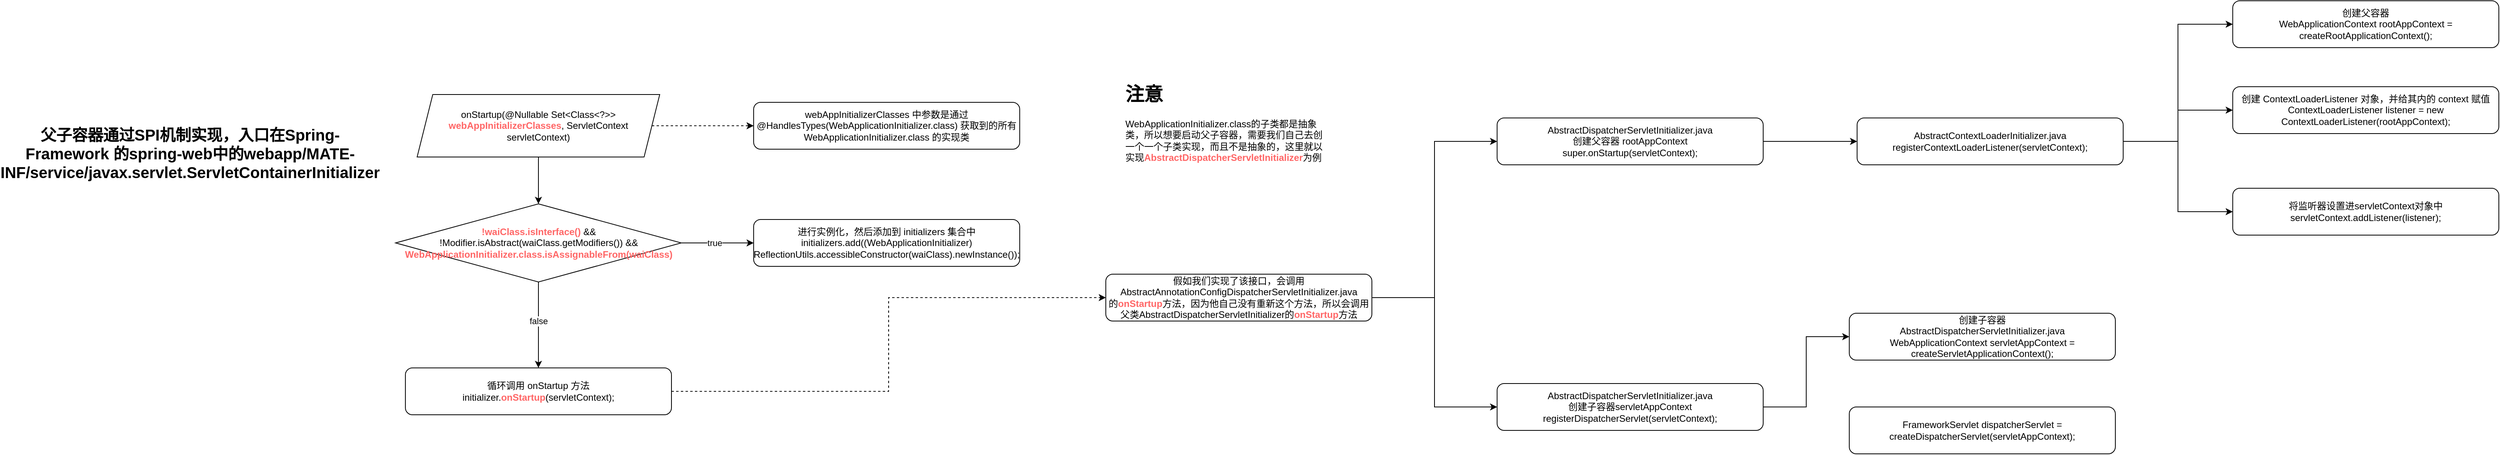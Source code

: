 <mxfile version="16.1.2" type="github">
  <diagram id="70LiV7wz0bi2Di8q39UR" name="第 1 页">
    <mxGraphModel dx="1051" dy="3967" grid="1" gridSize="10" guides="1" tooltips="1" connect="1" arrows="1" fold="1" page="1" pageScale="1" pageWidth="2339" pageHeight="3300" math="0" shadow="0">
      <root>
        <mxCell id="0" />
        <mxCell id="1" parent="0" />
        <mxCell id="CxRJg8WJ5stTx7T4FeH7-5" style="edgeStyle=orthogonalEdgeStyle;rounded=0;orthogonalLoop=1;jettySize=auto;html=1;exitX=1;exitY=0.5;exitDx=0;exitDy=0;fontColor=#FF6666;dashed=1;" edge="1" parent="1" source="CxRJg8WJ5stTx7T4FeH7-1" target="CxRJg8WJ5stTx7T4FeH7-4">
          <mxGeometry relative="1" as="geometry" />
        </mxCell>
        <mxCell id="CxRJg8WJ5stTx7T4FeH7-7" style="edgeStyle=orthogonalEdgeStyle;rounded=0;orthogonalLoop=1;jettySize=auto;html=1;exitX=0.5;exitY=1;exitDx=0;exitDy=0;fontColor=#000000;" edge="1" parent="1" source="CxRJg8WJ5stTx7T4FeH7-1" target="CxRJg8WJ5stTx7T4FeH7-6">
          <mxGeometry relative="1" as="geometry" />
        </mxCell>
        <mxCell id="CxRJg8WJ5stTx7T4FeH7-1" value="onStartup(@Nullable Set&amp;lt;Class&amp;lt;?&amp;gt;&amp;gt; &lt;b&gt;&lt;font color=&quot;#ff6666&quot;&gt;webAppInitializerClasses&lt;/font&gt;&lt;/b&gt;, ServletContext servletContext)" style="shape=parallelogram;perimeter=parallelogramPerimeter;whiteSpace=wrap;html=1;fixedSize=1;" vertex="1" parent="1">
          <mxGeometry x="570" y="80" width="310" height="80" as="geometry" />
        </mxCell>
        <mxCell id="CxRJg8WJ5stTx7T4FeH7-3" value="&lt;b&gt;&lt;font style=&quot;font-size: 20px&quot;&gt;父子容器通过SPI机制实现，入口在Spring-Framework 的spring-web中的webapp/MATE-INF/service/javax.servlet.ServletContainerInitializer&lt;/font&gt;&lt;/b&gt;" style="text;html=1;strokeColor=none;fillColor=none;align=center;verticalAlign=middle;whiteSpace=wrap;rounded=0;" vertex="1" parent="1">
          <mxGeometry x="40" y="30" width="480" height="250" as="geometry" />
        </mxCell>
        <mxCell id="CxRJg8WJ5stTx7T4FeH7-4" value="&lt;font color=&quot;#000000&quot;&gt;webAppInitializerClasses 中参数是通过 @HandlesTypes(WebApplicationInitializer.class) 获取到的所有 WebApplicationInitializer.class 的实现类&lt;/font&gt;" style="rounded=1;whiteSpace=wrap;html=1;fontColor=#FF6666;" vertex="1" parent="1">
          <mxGeometry x="1000" y="90" width="340" height="60" as="geometry" />
        </mxCell>
        <mxCell id="CxRJg8WJ5stTx7T4FeH7-10" style="edgeStyle=orthogonalEdgeStyle;rounded=0;orthogonalLoop=1;jettySize=auto;html=1;exitX=1;exitY=0.5;exitDx=0;exitDy=0;fontColor=#000000;" edge="1" parent="1" source="CxRJg8WJ5stTx7T4FeH7-6" target="CxRJg8WJ5stTx7T4FeH7-9">
          <mxGeometry relative="1" as="geometry" />
        </mxCell>
        <mxCell id="CxRJg8WJ5stTx7T4FeH7-11" value="true" style="edgeLabel;html=1;align=center;verticalAlign=middle;resizable=0;points=[];fontColor=#000000;" vertex="1" connectable="0" parent="CxRJg8WJ5stTx7T4FeH7-10">
          <mxGeometry x="-0.232" y="-2" relative="1" as="geometry">
            <mxPoint x="7" y="-2" as="offset" />
          </mxGeometry>
        </mxCell>
        <mxCell id="CxRJg8WJ5stTx7T4FeH7-13" style="edgeStyle=orthogonalEdgeStyle;rounded=0;orthogonalLoop=1;jettySize=auto;html=1;exitX=0.5;exitY=1;exitDx=0;exitDy=0;fontColor=#000000;" edge="1" parent="1" source="CxRJg8WJ5stTx7T4FeH7-6" target="CxRJg8WJ5stTx7T4FeH7-12">
          <mxGeometry relative="1" as="geometry" />
        </mxCell>
        <mxCell id="CxRJg8WJ5stTx7T4FeH7-14" value="false" style="edgeLabel;html=1;align=center;verticalAlign=middle;resizable=0;points=[];fontColor=#000000;" vertex="1" connectable="0" parent="CxRJg8WJ5stTx7T4FeH7-13">
          <mxGeometry x="-0.091" relative="1" as="geometry">
            <mxPoint as="offset" />
          </mxGeometry>
        </mxCell>
        <mxCell id="CxRJg8WJ5stTx7T4FeH7-6" value="&lt;b&gt;!waiClass.isInterface() &lt;/b&gt;&lt;font color=&quot;#000000&quot;&gt;&amp;amp;&amp;amp; !Modifier.isAbstract(waiClass.getModifiers()) &amp;amp;&amp;amp;&lt;/font&gt;&lt;br&gt;&lt;b&gt;WebApplicationInitializer.class.isAssignableFrom(waiClass)&lt;/b&gt;" style="rhombus;whiteSpace=wrap;html=1;fontColor=#FF6666;" vertex="1" parent="1">
          <mxGeometry x="542.5" y="220" width="365" height="100" as="geometry" />
        </mxCell>
        <mxCell id="CxRJg8WJ5stTx7T4FeH7-9" value="&lt;font color=&quot;#000000&quot;&gt;进行实例化，然后添加到 initializers 集合中&lt;br&gt;&lt;/font&gt;&lt;div&gt;&lt;font color=&quot;#000000&quot;&gt;initializers.add((WebApplicationInitializer)&lt;/font&gt;&lt;/div&gt;&lt;div&gt;&lt;font color=&quot;#000000&quot;&gt;&lt;span&gt;								&lt;/span&gt;ReflectionUtils.accessibleConstructor(waiClass).newInstance());&lt;/font&gt;&lt;/div&gt;" style="rounded=1;whiteSpace=wrap;html=1;fontColor=#FF6666;" vertex="1" parent="1">
          <mxGeometry x="1000" y="240" width="340" height="60" as="geometry" />
        </mxCell>
        <mxCell id="CxRJg8WJ5stTx7T4FeH7-18" style="edgeStyle=orthogonalEdgeStyle;rounded=0;orthogonalLoop=1;jettySize=auto;html=1;exitX=1;exitY=0.5;exitDx=0;exitDy=0;entryX=0;entryY=0.5;entryDx=0;entryDy=0;fontSize=20;fontColor=#FF6666;dashed=1;" edge="1" parent="1" source="CxRJg8WJ5stTx7T4FeH7-12" target="CxRJg8WJ5stTx7T4FeH7-17">
          <mxGeometry relative="1" as="geometry" />
        </mxCell>
        <mxCell id="CxRJg8WJ5stTx7T4FeH7-12" value="&lt;div&gt;&lt;font color=&quot;#000000&quot;&gt;循环调用 onStartup 方法&lt;/font&gt;&lt;/div&gt;&lt;div&gt;&lt;span style=&quot;color: rgb(0 , 0 , 0)&quot;&gt;			&lt;/span&gt;&lt;font color=&quot;#000000&quot;&gt;initializer.&lt;/font&gt;&lt;b&gt;onStartup&lt;/b&gt;&lt;font color=&quot;#000000&quot;&gt;(servletContext);&lt;/font&gt;&lt;/div&gt;" style="rounded=1;whiteSpace=wrap;html=1;fontColor=#FF6666;" vertex="1" parent="1">
          <mxGeometry x="555" y="430" width="340" height="60" as="geometry" />
        </mxCell>
        <mxCell id="CxRJg8WJ5stTx7T4FeH7-16" value="&lt;h1&gt;&lt;font color=&quot;#000000&quot;&gt;注意&lt;/font&gt;&lt;/h1&gt;&lt;p&gt;&lt;font color=&quot;#000000&quot;&gt;WebApplicationInitializer.class的子类都是抽象类，所以想要启动父子容器，需要我们自己去创一个一个子类实现，而且不是抽象的，这里就以实现&lt;/font&gt;&lt;b&gt;AbstractDispatcherServletInitializer&lt;/b&gt;&lt;font color=&quot;#000000&quot;&gt;为例&lt;/font&gt;&lt;br&gt;&lt;/p&gt;" style="text;html=1;strokeColor=none;fillColor=none;spacing=5;spacingTop=-20;whiteSpace=wrap;overflow=hidden;rounded=0;fontColor=#FF6666;" vertex="1" parent="1">
          <mxGeometry x="1470" y="60" width="270" height="120" as="geometry" />
        </mxCell>
        <mxCell id="CxRJg8WJ5stTx7T4FeH7-21" style="edgeStyle=orthogonalEdgeStyle;rounded=0;orthogonalLoop=1;jettySize=auto;html=1;exitX=1;exitY=0.5;exitDx=0;exitDy=0;entryX=0;entryY=0.5;entryDx=0;entryDy=0;fontSize=20;fontColor=#FF6666;" edge="1" parent="1" source="CxRJg8WJ5stTx7T4FeH7-17" target="CxRJg8WJ5stTx7T4FeH7-19">
          <mxGeometry relative="1" as="geometry" />
        </mxCell>
        <mxCell id="CxRJg8WJ5stTx7T4FeH7-22" style="edgeStyle=orthogonalEdgeStyle;rounded=0;orthogonalLoop=1;jettySize=auto;html=1;exitX=1;exitY=0.5;exitDx=0;exitDy=0;entryX=0;entryY=0.5;entryDx=0;entryDy=0;fontSize=20;fontColor=#FF6666;" edge="1" parent="1" source="CxRJg8WJ5stTx7T4FeH7-17" target="CxRJg8WJ5stTx7T4FeH7-20">
          <mxGeometry relative="1" as="geometry" />
        </mxCell>
        <mxCell id="CxRJg8WJ5stTx7T4FeH7-17" value="&lt;font color=&quot;#000000&quot;&gt;假如我们实现了该接口，会调用&lt;br&gt;AbstractAnnotationConfigDispatcherServletInitializer.java&lt;br&gt;的&lt;/font&gt;&lt;b&gt;onStartup&lt;/b&gt;&lt;font color=&quot;#000000&quot;&gt;方法，因为他自己没有重新这个方法，所以会调用父类AbstractDispatcherServletInitializer的&lt;/font&gt;&lt;b&gt;onStartup&lt;/b&gt;&lt;font color=&quot;#000000&quot;&gt;方法&lt;/font&gt;&lt;font color=&quot;#000000&quot;&gt;&lt;br&gt;&lt;/font&gt;" style="rounded=1;whiteSpace=wrap;html=1;fontColor=#FF6666;" vertex="1" parent="1">
          <mxGeometry x="1450" y="310" width="340" height="60" as="geometry" />
        </mxCell>
        <mxCell id="CxRJg8WJ5stTx7T4FeH7-24" style="edgeStyle=orthogonalEdgeStyle;rounded=0;orthogonalLoop=1;jettySize=auto;html=1;exitX=1;exitY=0.5;exitDx=0;exitDy=0;entryX=0;entryY=0.5;entryDx=0;entryDy=0;fontSize=20;fontColor=#FF6666;" edge="1" parent="1" source="CxRJg8WJ5stTx7T4FeH7-19" target="CxRJg8WJ5stTx7T4FeH7-23">
          <mxGeometry relative="1" as="geometry" />
        </mxCell>
        <mxCell id="CxRJg8WJ5stTx7T4FeH7-19" value="&lt;font color=&quot;#000000&quot;&gt;&lt;div&gt;AbstractDispatcherServletInitializer.java&lt;br&gt;&lt;/div&gt;&lt;div&gt;创建父容器 rootAppContext&lt;/div&gt;&lt;div&gt;&lt;span&gt;		&lt;/span&gt;super.onStartup(servletContext);&lt;/div&gt;&lt;/font&gt;" style="rounded=1;whiteSpace=wrap;html=1;fontColor=#FF6666;" vertex="1" parent="1">
          <mxGeometry x="1950" y="110" width="340" height="60" as="geometry" />
        </mxCell>
        <mxCell id="CxRJg8WJ5stTx7T4FeH7-32" style="edgeStyle=orthogonalEdgeStyle;rounded=0;orthogonalLoop=1;jettySize=auto;html=1;exitX=1;exitY=0.5;exitDx=0;exitDy=0;entryX=0;entryY=0.5;entryDx=0;entryDy=0;fontSize=20;fontColor=#FF6666;" edge="1" parent="1" source="CxRJg8WJ5stTx7T4FeH7-20" target="CxRJg8WJ5stTx7T4FeH7-31">
          <mxGeometry relative="1" as="geometry" />
        </mxCell>
        <mxCell id="CxRJg8WJ5stTx7T4FeH7-20" value="&lt;font color=&quot;#000000&quot;&gt;&lt;div&gt;AbstractDispatcherServletInitializer.java&lt;/div&gt;&lt;div&gt;创建子容器servletAppContext&lt;/div&gt;&lt;div&gt;&lt;span&gt;		&lt;/span&gt;registerDispatcherServlet(servletContext);&lt;/div&gt;&lt;/font&gt;" style="rounded=1;whiteSpace=wrap;html=1;fontColor=#FF6666;" vertex="1" parent="1">
          <mxGeometry x="1950" y="450" width="340" height="60" as="geometry" />
        </mxCell>
        <mxCell id="CxRJg8WJ5stTx7T4FeH7-26" style="edgeStyle=orthogonalEdgeStyle;rounded=0;orthogonalLoop=1;jettySize=auto;html=1;exitX=1;exitY=0.5;exitDx=0;exitDy=0;entryX=0;entryY=0.5;entryDx=0;entryDy=0;fontSize=20;fontColor=#FF6666;" edge="1" parent="1" source="CxRJg8WJ5stTx7T4FeH7-23" target="CxRJg8WJ5stTx7T4FeH7-25">
          <mxGeometry relative="1" as="geometry" />
        </mxCell>
        <mxCell id="CxRJg8WJ5stTx7T4FeH7-28" style="edgeStyle=orthogonalEdgeStyle;rounded=0;orthogonalLoop=1;jettySize=auto;html=1;exitX=1;exitY=0.5;exitDx=0;exitDy=0;fontSize=20;fontColor=#FF6666;" edge="1" parent="1" source="CxRJg8WJ5stTx7T4FeH7-23" target="CxRJg8WJ5stTx7T4FeH7-27">
          <mxGeometry relative="1" as="geometry" />
        </mxCell>
        <mxCell id="CxRJg8WJ5stTx7T4FeH7-30" style="edgeStyle=orthogonalEdgeStyle;rounded=0;orthogonalLoop=1;jettySize=auto;html=1;exitX=1;exitY=0.5;exitDx=0;exitDy=0;entryX=0;entryY=0.5;entryDx=0;entryDy=0;fontSize=20;fontColor=#FF6666;" edge="1" parent="1" source="CxRJg8WJ5stTx7T4FeH7-23" target="CxRJg8WJ5stTx7T4FeH7-29">
          <mxGeometry relative="1" as="geometry" />
        </mxCell>
        <mxCell id="CxRJg8WJ5stTx7T4FeH7-23" value="&lt;font color=&quot;#000000&quot;&gt;&lt;div&gt;AbstractContextLoaderInitializer.java&lt;br&gt;&lt;/div&gt;&lt;div&gt;&lt;span&gt;		&lt;/span&gt;registerContextLoaderListener(servletContext);&lt;/div&gt;&lt;/font&gt;" style="rounded=1;whiteSpace=wrap;html=1;fontColor=#FF6666;" vertex="1" parent="1">
          <mxGeometry x="2410" y="110" width="340" height="60" as="geometry" />
        </mxCell>
        <mxCell id="CxRJg8WJ5stTx7T4FeH7-25" value="&lt;font color=&quot;#000000&quot;&gt;&lt;div&gt;创建父容器&lt;/div&gt;&lt;div&gt;&lt;span&gt;		&lt;/span&gt;WebApplicationContext rootAppContext = createRootApplicationContext();&lt;/div&gt;&lt;/font&gt;" style="rounded=1;whiteSpace=wrap;html=1;fontColor=#FF6666;" vertex="1" parent="1">
          <mxGeometry x="2890" y="-40" width="340" height="60" as="geometry" />
        </mxCell>
        <mxCell id="CxRJg8WJ5stTx7T4FeH7-27" value="&lt;font color=&quot;#000000&quot;&gt;&lt;div&gt;&lt;span&gt;创建 ContextLoaderListener 对象，并给其内的 context 赋值&lt;/span&gt;&lt;br&gt;&lt;/div&gt;&lt;div&gt;&lt;div&gt;&lt;span&gt;			&lt;/span&gt;ContextLoaderListener listener = new ContextLoaderListener(rootAppContext);&lt;/div&gt;&lt;/div&gt;&lt;/font&gt;" style="rounded=1;whiteSpace=wrap;html=1;fontColor=#FF6666;" vertex="1" parent="1">
          <mxGeometry x="2890" y="70" width="340" height="60" as="geometry" />
        </mxCell>
        <mxCell id="CxRJg8WJ5stTx7T4FeH7-29" value="&lt;font color=&quot;#000000&quot;&gt;将监听器设置进&lt;/font&gt;&lt;span style=&quot;color: rgb(0 , 0 , 0)&quot;&gt;servletContext对象中&lt;br&gt;&lt;/span&gt;&lt;span style=&quot;color: rgb(0 , 0 , 0)&quot;&gt;servletContext&lt;/span&gt;&lt;font color=&quot;#000000&quot;&gt;.addListener(listener);&lt;br&gt;&lt;/font&gt;" style="rounded=1;whiteSpace=wrap;html=1;fontColor=#FF6666;" vertex="1" parent="1">
          <mxGeometry x="2890" y="200" width="340" height="60" as="geometry" />
        </mxCell>
        <mxCell id="CxRJg8WJ5stTx7T4FeH7-31" value="&lt;div style=&quot;color: rgb(0 , 0 , 0)&quot;&gt;创建子容器&lt;/div&gt;&lt;font color=&quot;#000000&quot;&gt;&lt;div&gt;AbstractDispatcherServletInitializer.java&lt;/div&gt;&lt;div&gt;&lt;span&gt;WebApplicationContext servletAppContext = createServletApplicationContext();&lt;/span&gt;&lt;br&gt;&lt;/div&gt;&lt;/font&gt;" style="rounded=1;whiteSpace=wrap;html=1;fontColor=#FF6666;" vertex="1" parent="1">
          <mxGeometry x="2400" y="360" width="340" height="60" as="geometry" />
        </mxCell>
        <mxCell id="CxRJg8WJ5stTx7T4FeH7-33" value="&lt;div&gt;&lt;font color=&quot;#000000&quot;&gt;FrameworkServlet dispatcherServlet = createDispatcherServlet(servletAppContext);&lt;/font&gt;&lt;br&gt;&lt;/div&gt;" style="rounded=1;whiteSpace=wrap;html=1;fontColor=#FF6666;" vertex="1" parent="1">
          <mxGeometry x="2400" y="480" width="340" height="60" as="geometry" />
        </mxCell>
      </root>
    </mxGraphModel>
  </diagram>
</mxfile>
